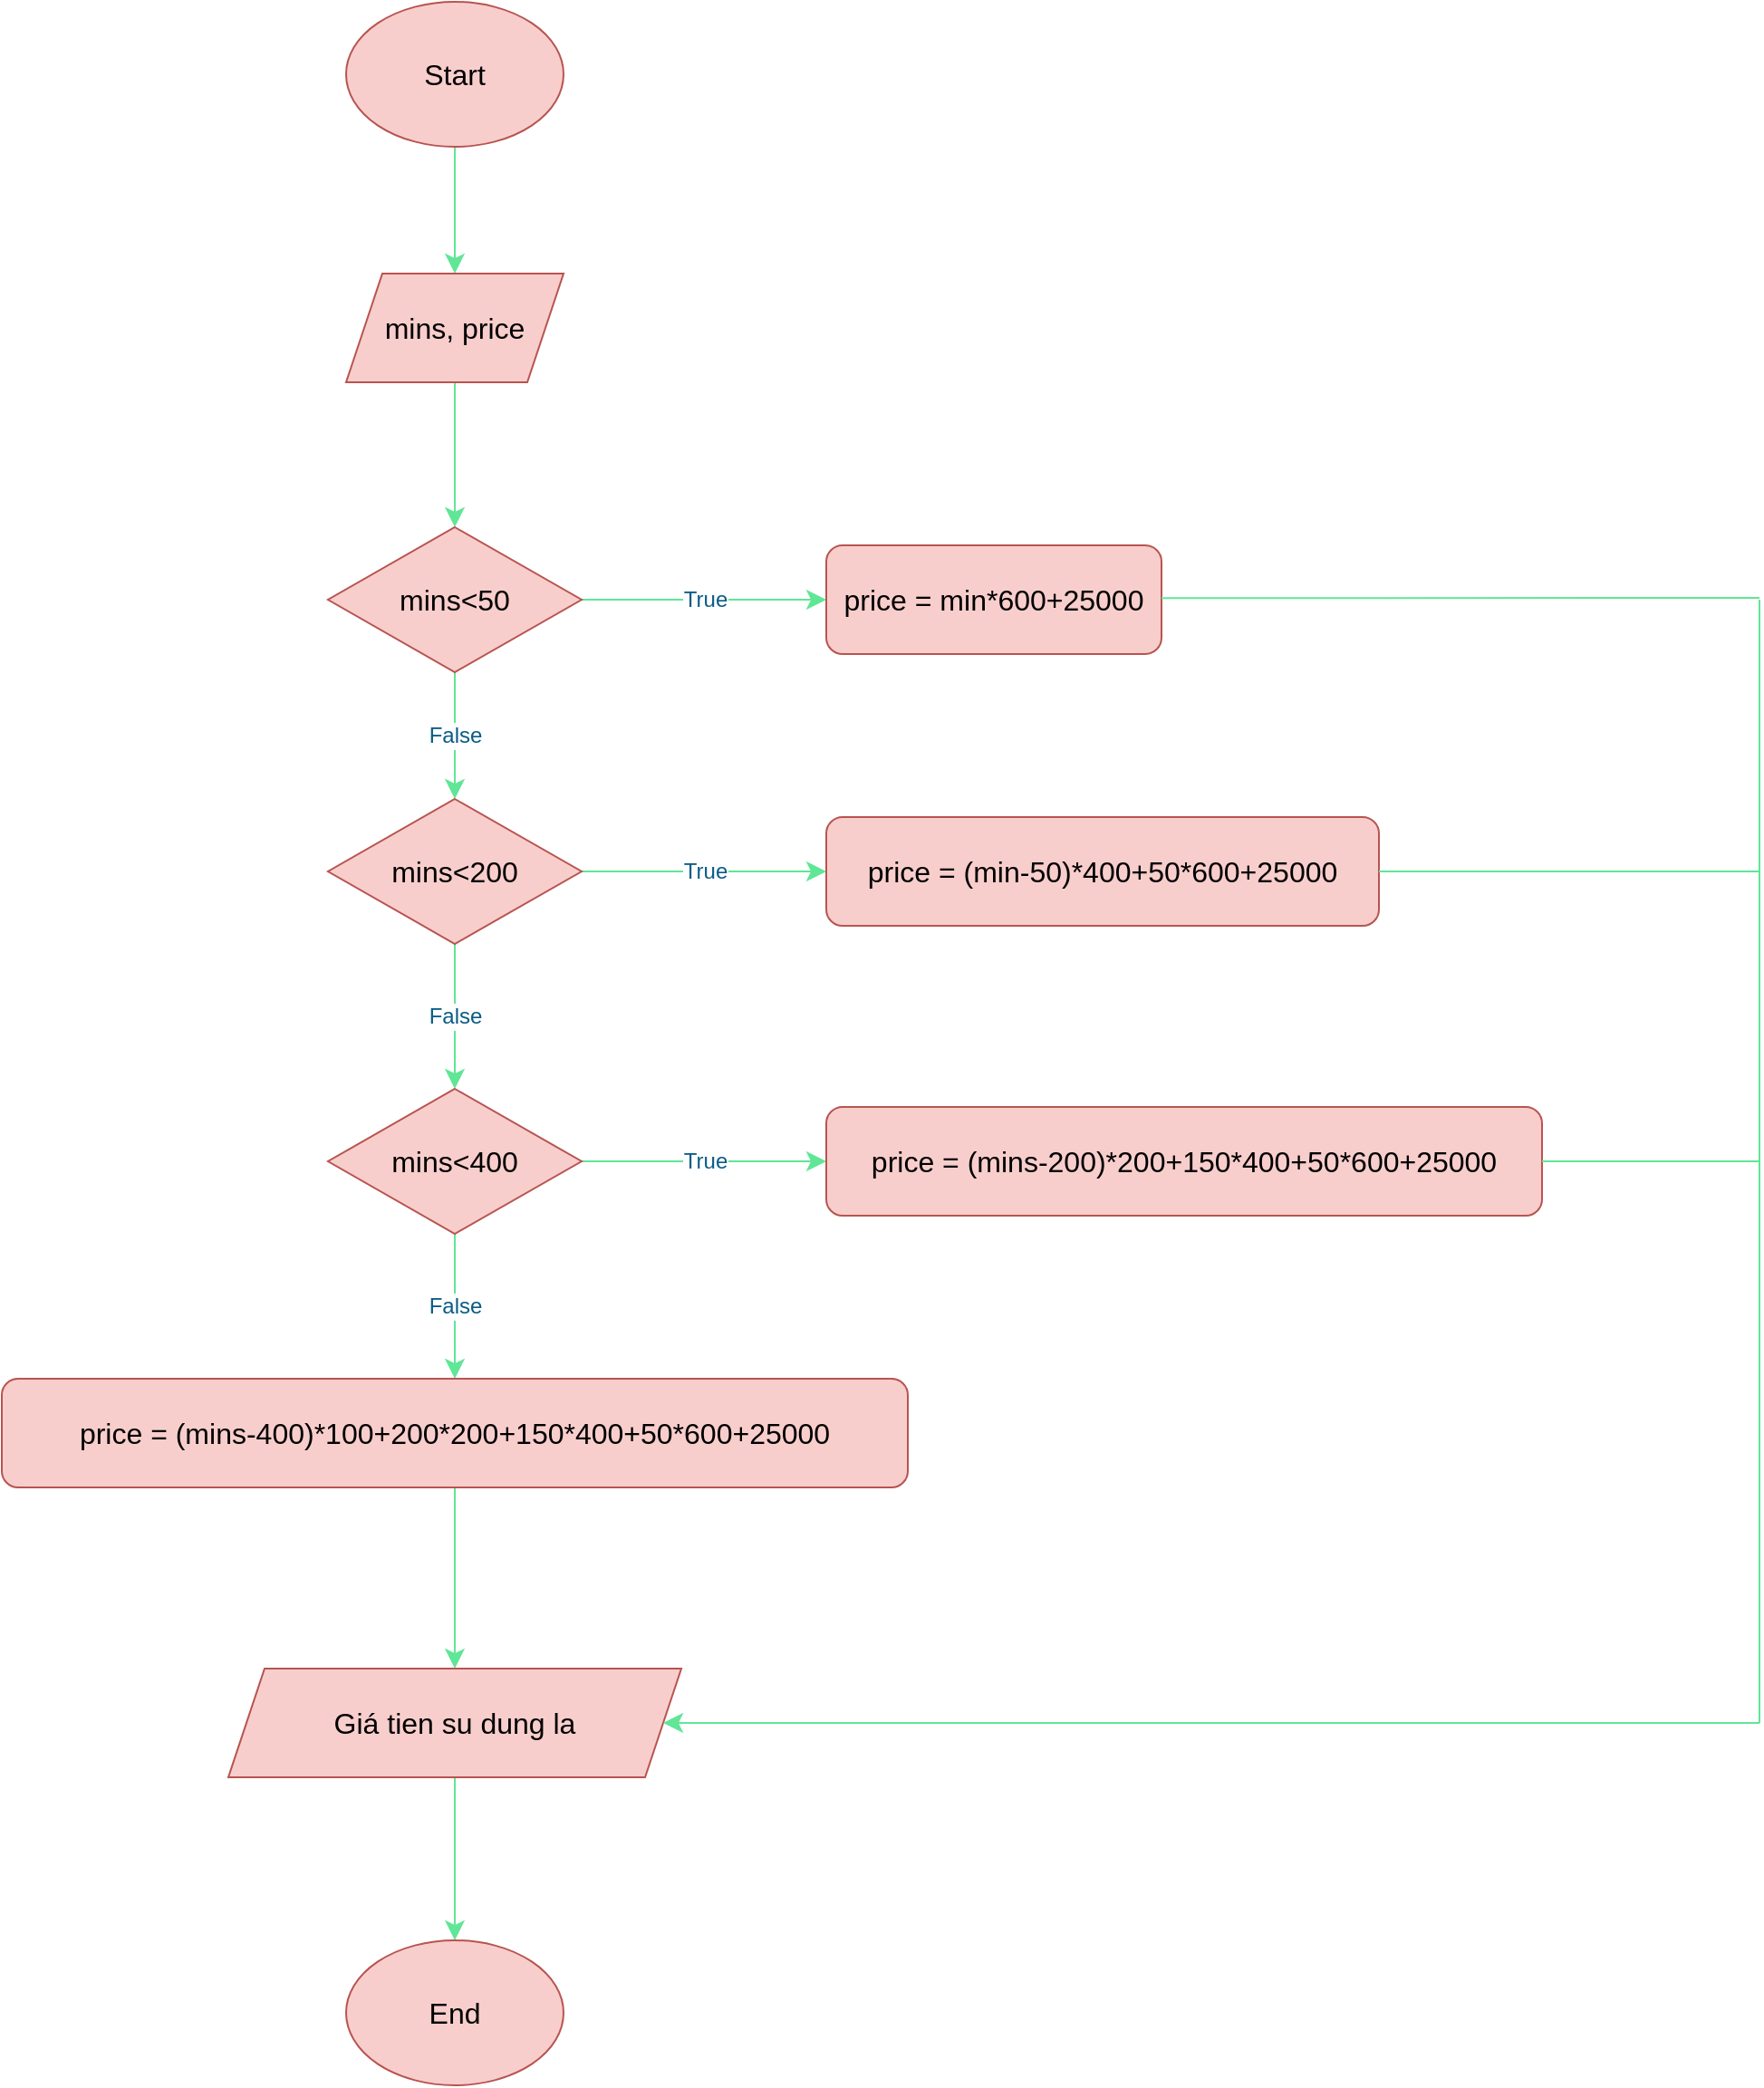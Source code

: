 <mxfile version="22.1.0" type="device">
  <diagram id="C5RBs43oDa-KdzZeNtuy" name="Page-1">
    <mxGraphModel dx="1323" dy="800" grid="1" gridSize="10" guides="1" tooltips="1" connect="1" arrows="1" fold="1" page="1" pageScale="1" pageWidth="1169" pageHeight="1654" math="0" shadow="0">
      <root>
        <mxCell id="WIyWlLk6GJQsqaUBKTNV-0" />
        <mxCell id="WIyWlLk6GJQsqaUBKTNV-1" parent="WIyWlLk6GJQsqaUBKTNV-0" />
        <mxCell id="HCr3-Zx16ScszXAChrCK-2" value="" style="edgeStyle=none;curved=1;rounded=0;orthogonalLoop=1;jettySize=auto;html=1;strokeColor=#60E696;fontSize=12;fontColor=#095C86;startSize=8;endSize=8;fillColor=#F694C1;" edge="1" parent="WIyWlLk6GJQsqaUBKTNV-1" source="HCr3-Zx16ScszXAChrCK-0" target="HCr3-Zx16ScszXAChrCK-1">
          <mxGeometry relative="1" as="geometry" />
        </mxCell>
        <mxCell id="HCr3-Zx16ScszXAChrCK-0" value="Start" style="ellipse;whiteSpace=wrap;html=1;strokeColor=#b85450;fontSize=16;fillColor=#f8cecc;" vertex="1" parent="WIyWlLk6GJQsqaUBKTNV-1">
          <mxGeometry x="260" y="20" width="120" height="80" as="geometry" />
        </mxCell>
        <mxCell id="HCr3-Zx16ScszXAChrCK-4" value="" style="edgeStyle=none;curved=1;rounded=0;orthogonalLoop=1;jettySize=auto;html=1;strokeColor=#60E696;fontSize=12;fontColor=#095C86;startSize=8;endSize=8;fillColor=#F694C1;" edge="1" parent="WIyWlLk6GJQsqaUBKTNV-1" source="HCr3-Zx16ScszXAChrCK-1" target="HCr3-Zx16ScszXAChrCK-3">
          <mxGeometry relative="1" as="geometry" />
        </mxCell>
        <mxCell id="HCr3-Zx16ScszXAChrCK-1" value="mins, price" style="shape=parallelogram;perimeter=parallelogramPerimeter;whiteSpace=wrap;html=1;fixedSize=1;strokeColor=#b85450;fontSize=16;fillColor=#f8cecc;" vertex="1" parent="WIyWlLk6GJQsqaUBKTNV-1">
          <mxGeometry x="260" y="170" width="120" height="60" as="geometry" />
        </mxCell>
        <mxCell id="HCr3-Zx16ScszXAChrCK-6" value="True" style="edgeStyle=none;curved=1;rounded=0;orthogonalLoop=1;jettySize=auto;html=1;strokeColor=#60E696;fontSize=12;fontColor=#095C86;startSize=8;endSize=8;fillColor=#F694C1;" edge="1" parent="WIyWlLk6GJQsqaUBKTNV-1" source="HCr3-Zx16ScszXAChrCK-3" target="HCr3-Zx16ScszXAChrCK-5">
          <mxGeometry relative="1" as="geometry" />
        </mxCell>
        <mxCell id="HCr3-Zx16ScszXAChrCK-8" value="False" style="edgeStyle=none;curved=1;rounded=0;orthogonalLoop=1;jettySize=auto;html=1;strokeColor=#60E696;fontSize=12;fontColor=#095C86;startSize=8;endSize=8;fillColor=#F694C1;" edge="1" parent="WIyWlLk6GJQsqaUBKTNV-1" source="HCr3-Zx16ScszXAChrCK-3" target="HCr3-Zx16ScszXAChrCK-7">
          <mxGeometry relative="1" as="geometry" />
        </mxCell>
        <mxCell id="HCr3-Zx16ScszXAChrCK-3" value="mins&amp;lt;50" style="rhombus;whiteSpace=wrap;html=1;strokeColor=#b85450;fontSize=16;fillColor=#f8cecc;" vertex="1" parent="WIyWlLk6GJQsqaUBKTNV-1">
          <mxGeometry x="250" y="310" width="140" height="80" as="geometry" />
        </mxCell>
        <mxCell id="HCr3-Zx16ScszXAChrCK-5" value="price = min*600+25000" style="rounded=1;whiteSpace=wrap;html=1;strokeColor=#b85450;fontSize=16;fillColor=#f8cecc;" vertex="1" parent="WIyWlLk6GJQsqaUBKTNV-1">
          <mxGeometry x="525" y="320" width="185" height="60" as="geometry" />
        </mxCell>
        <mxCell id="HCr3-Zx16ScszXAChrCK-10" value="True" style="edgeStyle=none;curved=1;rounded=0;orthogonalLoop=1;jettySize=auto;html=1;strokeColor=#60E696;fontSize=12;fontColor=#095C86;startSize=8;endSize=8;fillColor=#F694C1;" edge="1" parent="WIyWlLk6GJQsqaUBKTNV-1" source="HCr3-Zx16ScszXAChrCK-7" target="HCr3-Zx16ScszXAChrCK-9">
          <mxGeometry relative="1" as="geometry" />
        </mxCell>
        <mxCell id="HCr3-Zx16ScszXAChrCK-12" value="False" style="edgeStyle=none;curved=1;rounded=0;orthogonalLoop=1;jettySize=auto;html=1;strokeColor=#60E696;fontSize=12;fontColor=#095C86;startSize=8;endSize=8;fillColor=#F694C1;" edge="1" parent="WIyWlLk6GJQsqaUBKTNV-1" source="HCr3-Zx16ScszXAChrCK-7" target="HCr3-Zx16ScszXAChrCK-11">
          <mxGeometry relative="1" as="geometry" />
        </mxCell>
        <mxCell id="HCr3-Zx16ScszXAChrCK-7" value="mins&amp;lt;200" style="rhombus;whiteSpace=wrap;html=1;strokeColor=#b85450;fontSize=16;fillColor=#f8cecc;" vertex="1" parent="WIyWlLk6GJQsqaUBKTNV-1">
          <mxGeometry x="250" y="460" width="140" height="80" as="geometry" />
        </mxCell>
        <mxCell id="HCr3-Zx16ScszXAChrCK-9" value="price = (min-50)*400+50*600+25000" style="rounded=1;whiteSpace=wrap;html=1;strokeColor=#b85450;fontSize=16;fillColor=#f8cecc;" vertex="1" parent="WIyWlLk6GJQsqaUBKTNV-1">
          <mxGeometry x="525" y="470" width="305" height="60" as="geometry" />
        </mxCell>
        <mxCell id="HCr3-Zx16ScszXAChrCK-14" value="True" style="edgeStyle=none;curved=1;rounded=0;orthogonalLoop=1;jettySize=auto;html=1;strokeColor=#60E696;fontSize=12;fontColor=#095C86;startSize=8;endSize=8;fillColor=#F694C1;" edge="1" parent="WIyWlLk6GJQsqaUBKTNV-1" source="HCr3-Zx16ScszXAChrCK-11" target="HCr3-Zx16ScszXAChrCK-13">
          <mxGeometry relative="1" as="geometry" />
        </mxCell>
        <mxCell id="HCr3-Zx16ScszXAChrCK-16" value="False" style="edgeStyle=none;curved=1;rounded=0;orthogonalLoop=1;jettySize=auto;html=1;strokeColor=#60E696;fontSize=12;fontColor=#095C86;startSize=8;endSize=8;fillColor=#F694C1;" edge="1" parent="WIyWlLk6GJQsqaUBKTNV-1" source="HCr3-Zx16ScszXAChrCK-11" target="HCr3-Zx16ScszXAChrCK-15">
          <mxGeometry relative="1" as="geometry" />
        </mxCell>
        <mxCell id="HCr3-Zx16ScszXAChrCK-11" value="mins&amp;lt;400" style="rhombus;whiteSpace=wrap;html=1;strokeColor=#b85450;fontSize=16;fillColor=#f8cecc;" vertex="1" parent="WIyWlLk6GJQsqaUBKTNV-1">
          <mxGeometry x="250" y="620" width="140" height="80" as="geometry" />
        </mxCell>
        <mxCell id="HCr3-Zx16ScszXAChrCK-13" value="price = (mins-200)*200+150*400+50*600+25000" style="rounded=1;whiteSpace=wrap;html=1;strokeColor=#b85450;fontSize=16;fillColor=#f8cecc;" vertex="1" parent="WIyWlLk6GJQsqaUBKTNV-1">
          <mxGeometry x="525" y="630" width="395" height="60" as="geometry" />
        </mxCell>
        <mxCell id="HCr3-Zx16ScszXAChrCK-18" value="" style="edgeStyle=none;curved=1;rounded=0;orthogonalLoop=1;jettySize=auto;html=1;strokeColor=#60E696;fontSize=12;fontColor=#095C86;startSize=8;endSize=8;fillColor=#F694C1;" edge="1" parent="WIyWlLk6GJQsqaUBKTNV-1" source="HCr3-Zx16ScszXAChrCK-15" target="HCr3-Zx16ScszXAChrCK-17">
          <mxGeometry relative="1" as="geometry" />
        </mxCell>
        <mxCell id="HCr3-Zx16ScszXAChrCK-15" value="price = (mins-400)*100+200*200+150*400+50*600+25000" style="rounded=1;whiteSpace=wrap;html=1;strokeColor=#b85450;fontSize=16;fillColor=#f8cecc;" vertex="1" parent="WIyWlLk6GJQsqaUBKTNV-1">
          <mxGeometry x="70" y="780" width="500" height="60" as="geometry" />
        </mxCell>
        <mxCell id="HCr3-Zx16ScszXAChrCK-20" value="" style="edgeStyle=none;curved=1;rounded=0;orthogonalLoop=1;jettySize=auto;html=1;strokeColor=#60E696;fontSize=12;fontColor=#095C86;startSize=8;endSize=8;fillColor=#F694C1;" edge="1" parent="WIyWlLk6GJQsqaUBKTNV-1" source="HCr3-Zx16ScszXAChrCK-17" target="HCr3-Zx16ScszXAChrCK-19">
          <mxGeometry relative="1" as="geometry" />
        </mxCell>
        <mxCell id="HCr3-Zx16ScszXAChrCK-17" value="Giá tien su dung la" style="shape=parallelogram;perimeter=parallelogramPerimeter;whiteSpace=wrap;html=1;fixedSize=1;strokeColor=#b85450;fontSize=16;fillColor=#f8cecc;" vertex="1" parent="WIyWlLk6GJQsqaUBKTNV-1">
          <mxGeometry x="195" y="940" width="250" height="60" as="geometry" />
        </mxCell>
        <mxCell id="HCr3-Zx16ScszXAChrCK-19" value="End" style="ellipse;whiteSpace=wrap;html=1;strokeColor=#b85450;fontSize=16;fillColor=#f8cecc;" vertex="1" parent="WIyWlLk6GJQsqaUBKTNV-1">
          <mxGeometry x="260" y="1090" width="120" height="80" as="geometry" />
        </mxCell>
        <mxCell id="HCr3-Zx16ScszXAChrCK-21" value="" style="endArrow=none;html=1;rounded=0;strokeColor=#60E696;fontSize=12;fontColor=#095C86;startSize=8;endSize=8;fillColor=#F694C1;curved=1;" edge="1" parent="WIyWlLk6GJQsqaUBKTNV-1">
          <mxGeometry width="50" height="50" relative="1" as="geometry">
            <mxPoint x="710" y="349.17" as="sourcePoint" />
            <mxPoint x="1040" y="349" as="targetPoint" />
          </mxGeometry>
        </mxCell>
        <mxCell id="HCr3-Zx16ScszXAChrCK-22" value="" style="endArrow=none;html=1;rounded=0;strokeColor=#60E696;fontSize=12;fontColor=#095C86;startSize=8;endSize=8;fillColor=#F694C1;curved=1;" edge="1" parent="WIyWlLk6GJQsqaUBKTNV-1">
          <mxGeometry width="50" height="50" relative="1" as="geometry">
            <mxPoint x="1040" y="970" as="sourcePoint" />
            <mxPoint x="1040" y="350" as="targetPoint" />
          </mxGeometry>
        </mxCell>
        <mxCell id="HCr3-Zx16ScszXAChrCK-23" value="" style="endArrow=classic;html=1;rounded=0;strokeColor=#60E696;fontSize=12;fontColor=#095C86;startSize=8;endSize=8;fillColor=#F694C1;curved=1;entryX=1;entryY=0.5;entryDx=0;entryDy=0;" edge="1" parent="WIyWlLk6GJQsqaUBKTNV-1" target="HCr3-Zx16ScszXAChrCK-17">
          <mxGeometry width="50" height="50" relative="1" as="geometry">
            <mxPoint x="1040" y="970" as="sourcePoint" />
            <mxPoint x="870" y="970" as="targetPoint" />
          </mxGeometry>
        </mxCell>
        <mxCell id="HCr3-Zx16ScszXAChrCK-25" value="" style="endArrow=none;html=1;rounded=0;strokeColor=#60E696;fontSize=12;fontColor=#095C86;startSize=8;endSize=8;fillColor=#F694C1;curved=1;" edge="1" parent="WIyWlLk6GJQsqaUBKTNV-1">
          <mxGeometry width="50" height="50" relative="1" as="geometry">
            <mxPoint x="830" y="500" as="sourcePoint" />
            <mxPoint x="1040" y="500" as="targetPoint" />
          </mxGeometry>
        </mxCell>
        <mxCell id="HCr3-Zx16ScszXAChrCK-26" value="" style="endArrow=none;html=1;rounded=0;strokeColor=#60E696;fontSize=12;fontColor=#095C86;startSize=8;endSize=8;fillColor=#F694C1;curved=1;" edge="1" parent="WIyWlLk6GJQsqaUBKTNV-1">
          <mxGeometry width="50" height="50" relative="1" as="geometry">
            <mxPoint x="920" y="660" as="sourcePoint" />
            <mxPoint x="1040" y="660" as="targetPoint" />
          </mxGeometry>
        </mxCell>
      </root>
    </mxGraphModel>
  </diagram>
</mxfile>
